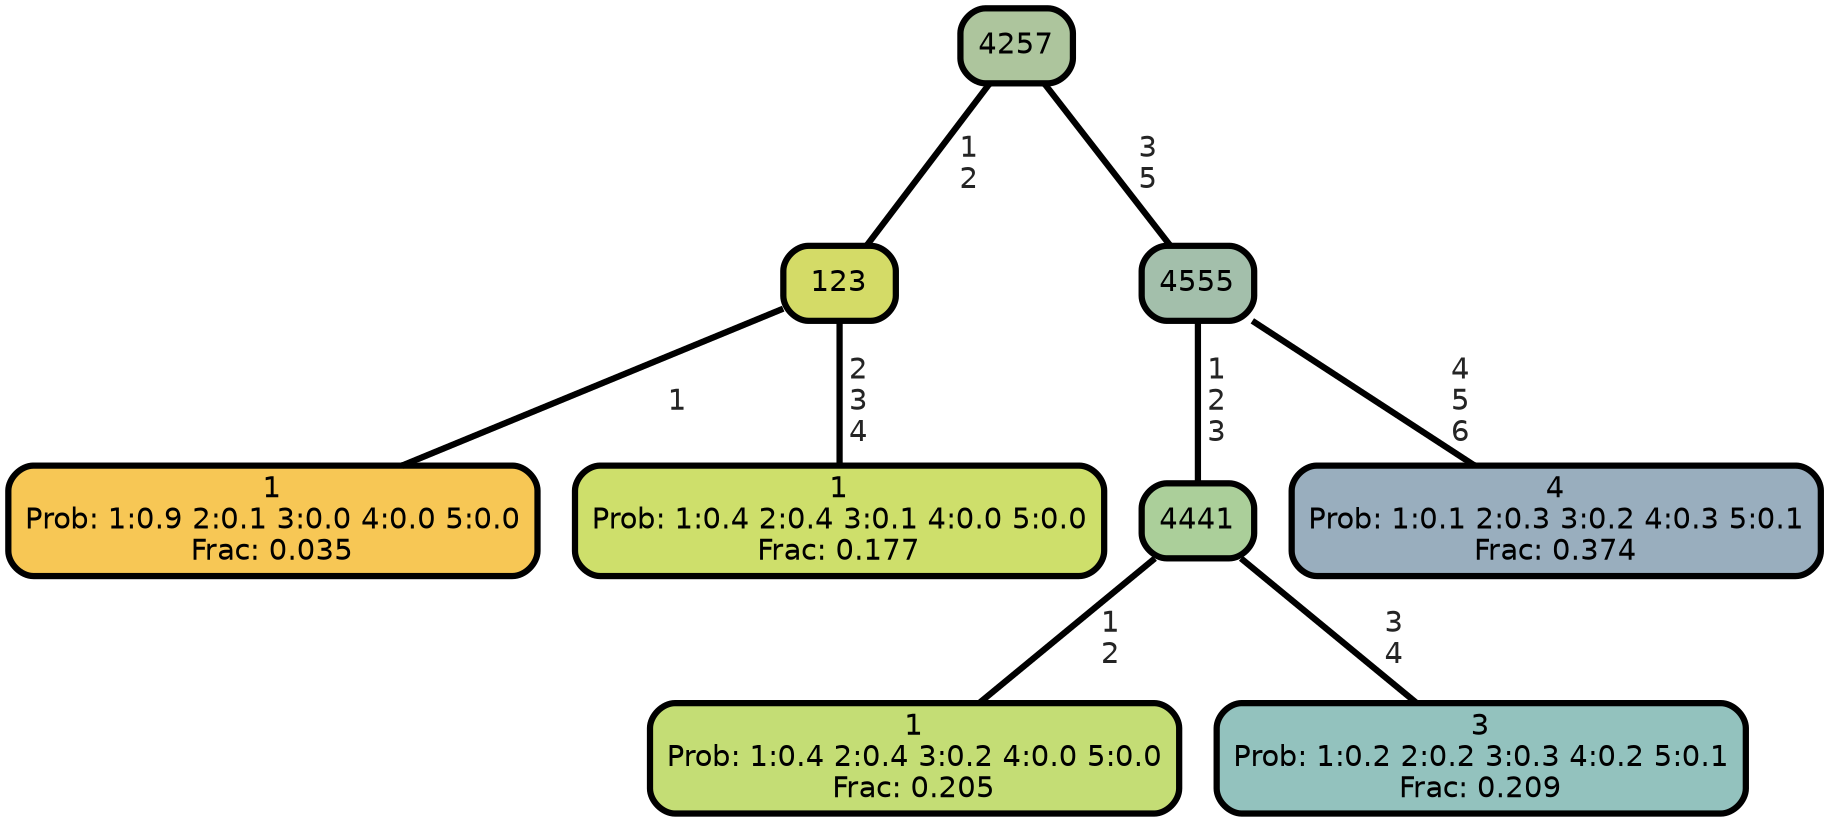graph Tree {
node [shape=box, style="filled, rounded",color="black",penwidth="3",fontcolor="black",                 fontname=helvetica] ;
graph [ranksep="0 equally", splines=straight,                 bgcolor=transparent, dpi=200] ;
edge [fontname=helvetica, fontweight=bold,fontcolor=grey14,color=black] ;
0 [label="1
Prob: 1:0.9 2:0.1 3:0.0 4:0.0 5:0.0
Frac: 0.035", fillcolor="#f7c755"] ;
1 [label="123", fillcolor="#d4db67"] ;
2 [label="1
Prob: 1:0.4 2:0.4 3:0.1 4:0.0 5:0.0
Frac: 0.177", fillcolor="#cedf6b"] ;
3 [label="4257", fillcolor="#adc59d"] ;
4 [label="1
Prob: 1:0.4 2:0.4 3:0.2 4:0.0 5:0.0
Frac: 0.205", fillcolor="#c4dd75"] ;
5 [label="4441", fillcolor="#abcf9a"] ;
6 [label="3
Prob: 1:0.2 2:0.2 3:0.3 4:0.2 5:0.1
Frac: 0.209", fillcolor="#93c2be"] ;
7 [label="4555", fillcolor="#a3bfab"] ;
8 [label="4
Prob: 1:0.1 2:0.3 3:0.2 4:0.3 5:0.1
Frac: 0.374", fillcolor="#99aebe"] ;
1 -- 0 [label=" 1",penwidth=3] ;
1 -- 2 [label=" 2\n 3\n 4",penwidth=3] ;
3 -- 1 [label=" 1\n 2",penwidth=3] ;
3 -- 7 [label=" 3\n 5",penwidth=3] ;
5 -- 4 [label=" 1\n 2",penwidth=3] ;
5 -- 6 [label=" 3\n 4",penwidth=3] ;
7 -- 5 [label=" 1\n 2\n 3",penwidth=3] ;
7 -- 8 [label=" 4\n 5\n 6",penwidth=3] ;
{rank = same;}}